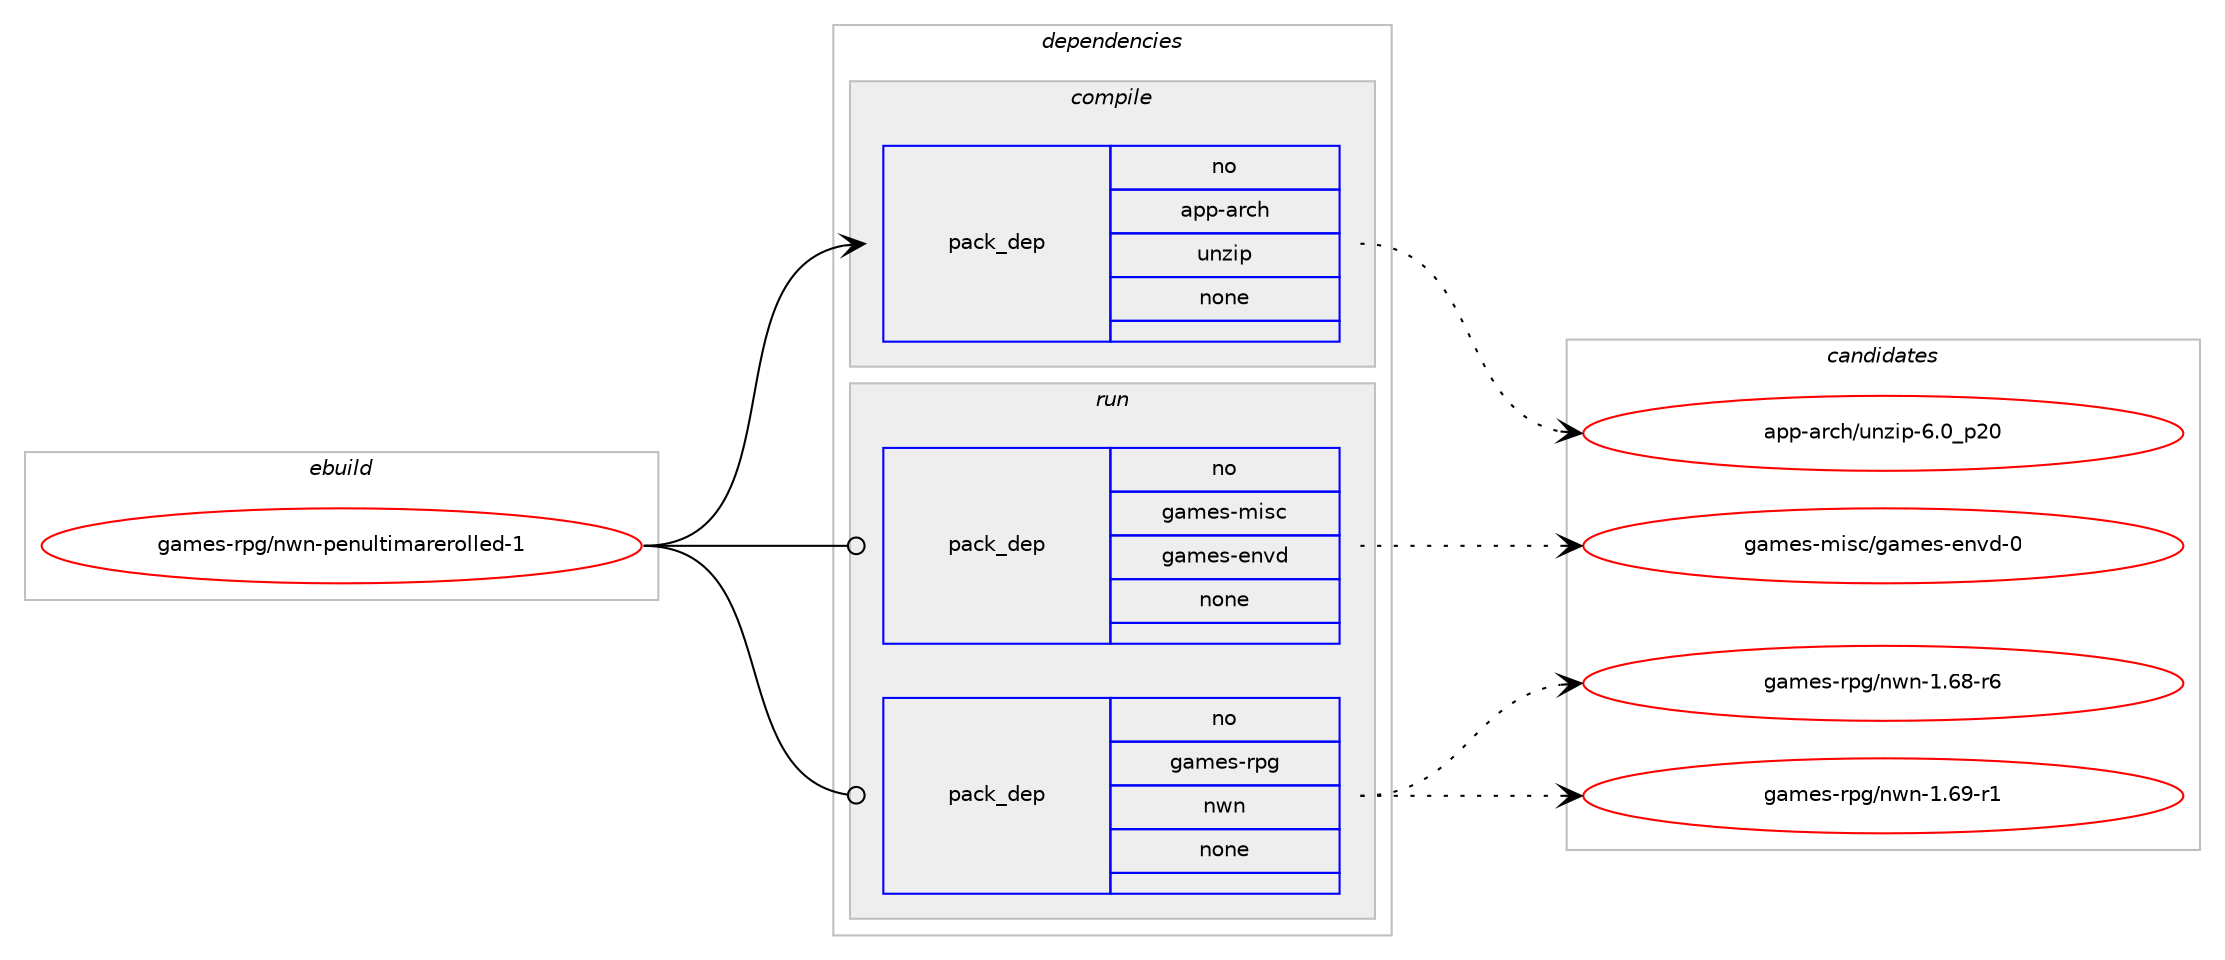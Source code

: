 digraph prolog {

# *************
# Graph options
# *************

newrank=true;
concentrate=true;
compound=true;
graph [rankdir=LR,fontname=Helvetica,fontsize=10,ranksep=1.5];#, ranksep=2.5, nodesep=0.2];
edge  [arrowhead=vee];
node  [fontname=Helvetica,fontsize=10];

# **********
# The ebuild
# **********

subgraph cluster_leftcol {
color=gray;
rank=same;
label=<<i>ebuild</i>>;
id [label="games-rpg/nwn-penultimarerolled-1", color=red, width=4, href="../games-rpg/nwn-penultimarerolled-1.svg"];
}

# ****************
# The dependencies
# ****************

subgraph cluster_midcol {
color=gray;
label=<<i>dependencies</i>>;
subgraph cluster_compile {
fillcolor="#eeeeee";
style=filled;
label=<<i>compile</i>>;
subgraph pack217148 {
dependency302872 [label=<<TABLE BORDER="0" CELLBORDER="1" CELLSPACING="0" CELLPADDING="4" WIDTH="220"><TR><TD ROWSPAN="6" CELLPADDING="30">pack_dep</TD></TR><TR><TD WIDTH="110">no</TD></TR><TR><TD>app-arch</TD></TR><TR><TD>unzip</TD></TR><TR><TD>none</TD></TR><TR><TD></TD></TR></TABLE>>, shape=none, color=blue];
}
id:e -> dependency302872:w [weight=20,style="solid",arrowhead="vee"];
}
subgraph cluster_compileandrun {
fillcolor="#eeeeee";
style=filled;
label=<<i>compile and run</i>>;
}
subgraph cluster_run {
fillcolor="#eeeeee";
style=filled;
label=<<i>run</i>>;
subgraph pack217149 {
dependency302873 [label=<<TABLE BORDER="0" CELLBORDER="1" CELLSPACING="0" CELLPADDING="4" WIDTH="220"><TR><TD ROWSPAN="6" CELLPADDING="30">pack_dep</TD></TR><TR><TD WIDTH="110">no</TD></TR><TR><TD>games-misc</TD></TR><TR><TD>games-envd</TD></TR><TR><TD>none</TD></TR><TR><TD></TD></TR></TABLE>>, shape=none, color=blue];
}
id:e -> dependency302873:w [weight=20,style="solid",arrowhead="odot"];
subgraph pack217150 {
dependency302874 [label=<<TABLE BORDER="0" CELLBORDER="1" CELLSPACING="0" CELLPADDING="4" WIDTH="220"><TR><TD ROWSPAN="6" CELLPADDING="30">pack_dep</TD></TR><TR><TD WIDTH="110">no</TD></TR><TR><TD>games-rpg</TD></TR><TR><TD>nwn</TD></TR><TR><TD>none</TD></TR><TR><TD></TD></TR></TABLE>>, shape=none, color=blue];
}
id:e -> dependency302874:w [weight=20,style="solid",arrowhead="odot"];
}
}

# **************
# The candidates
# **************

subgraph cluster_choices {
rank=same;
color=gray;
label=<<i>candidates</i>>;

subgraph choice217148 {
color=black;
nodesep=1;
choice971121124597114991044711711012210511245544648951125048 [label="app-arch/unzip-6.0_p20", color=red, width=4,href="../app-arch/unzip-6.0_p20.svg"];
dependency302872:e -> choice971121124597114991044711711012210511245544648951125048:w [style=dotted,weight="100"];
}
subgraph choice217149 {
color=black;
nodesep=1;
choice1039710910111545109105115994710397109101115451011101181004548 [label="games-misc/games-envd-0", color=red, width=4,href="../games-misc/games-envd-0.svg"];
dependency302873:e -> choice1039710910111545109105115994710397109101115451011101181004548:w [style=dotted,weight="100"];
}
subgraph choice217150 {
color=black;
nodesep=1;
choice10397109101115451141121034711011911045494654564511454 [label="games-rpg/nwn-1.68-r6", color=red, width=4,href="../games-rpg/nwn-1.68-r6.svg"];
choice10397109101115451141121034711011911045494654574511449 [label="games-rpg/nwn-1.69-r1", color=red, width=4,href="../games-rpg/nwn-1.69-r1.svg"];
dependency302874:e -> choice10397109101115451141121034711011911045494654564511454:w [style=dotted,weight="100"];
dependency302874:e -> choice10397109101115451141121034711011911045494654574511449:w [style=dotted,weight="100"];
}
}

}
